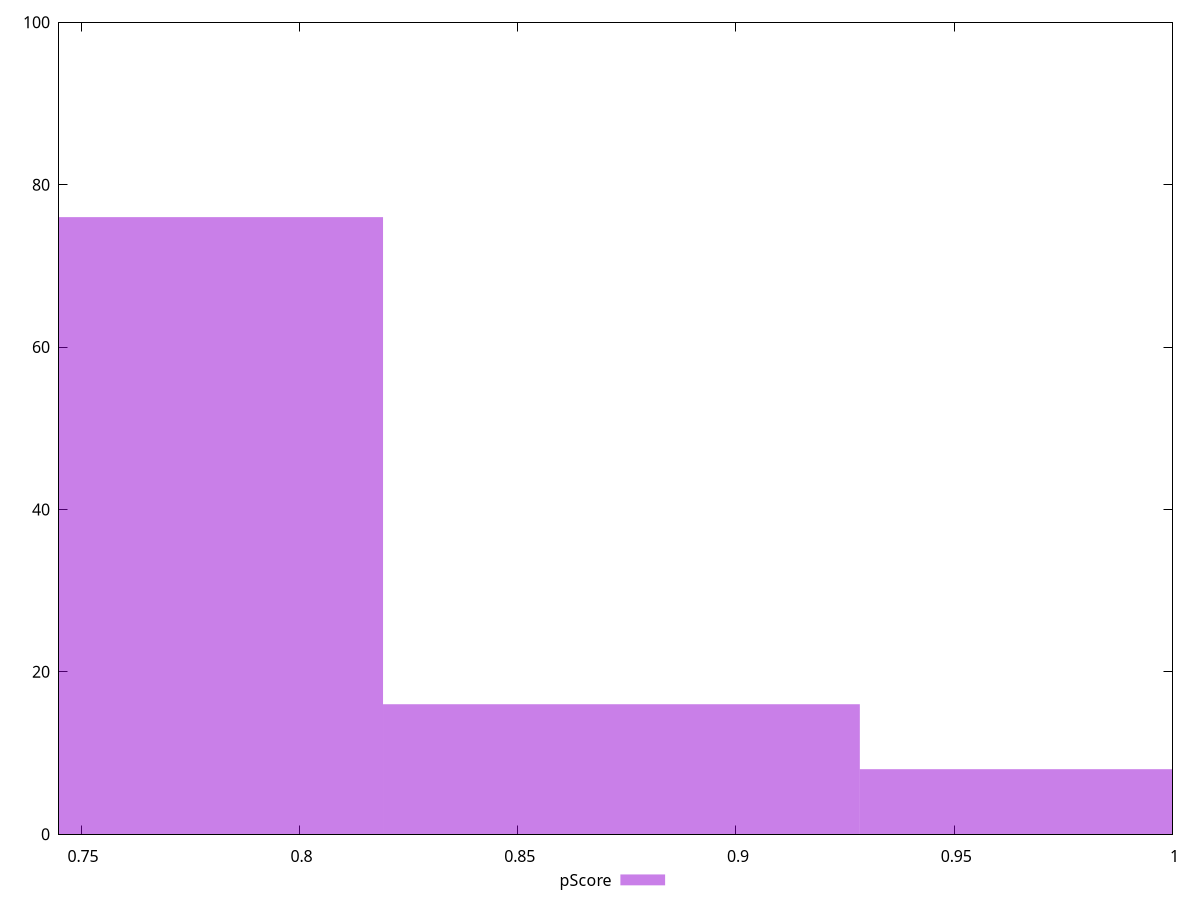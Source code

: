 reset

$pScore <<EOF
0.7645489068579926 76
0.8737701792662772 16
0.9829914516745618 8
EOF

set key outside below
set boxwidth 0.10922127240828465
set xrange [0.7449333333333333:1]
set yrange [0:100]
set trange [0:100]
set style fill transparent solid 0.5 noborder
set terminal svg size 640, 490 enhanced background rgb 'white'
set output "reprap/uses-rel-preconnect/samples/pages+cached+noexternal+nomedia+nocss/pScore/histogram.svg"

plot $pScore title "pScore" with boxes

reset
